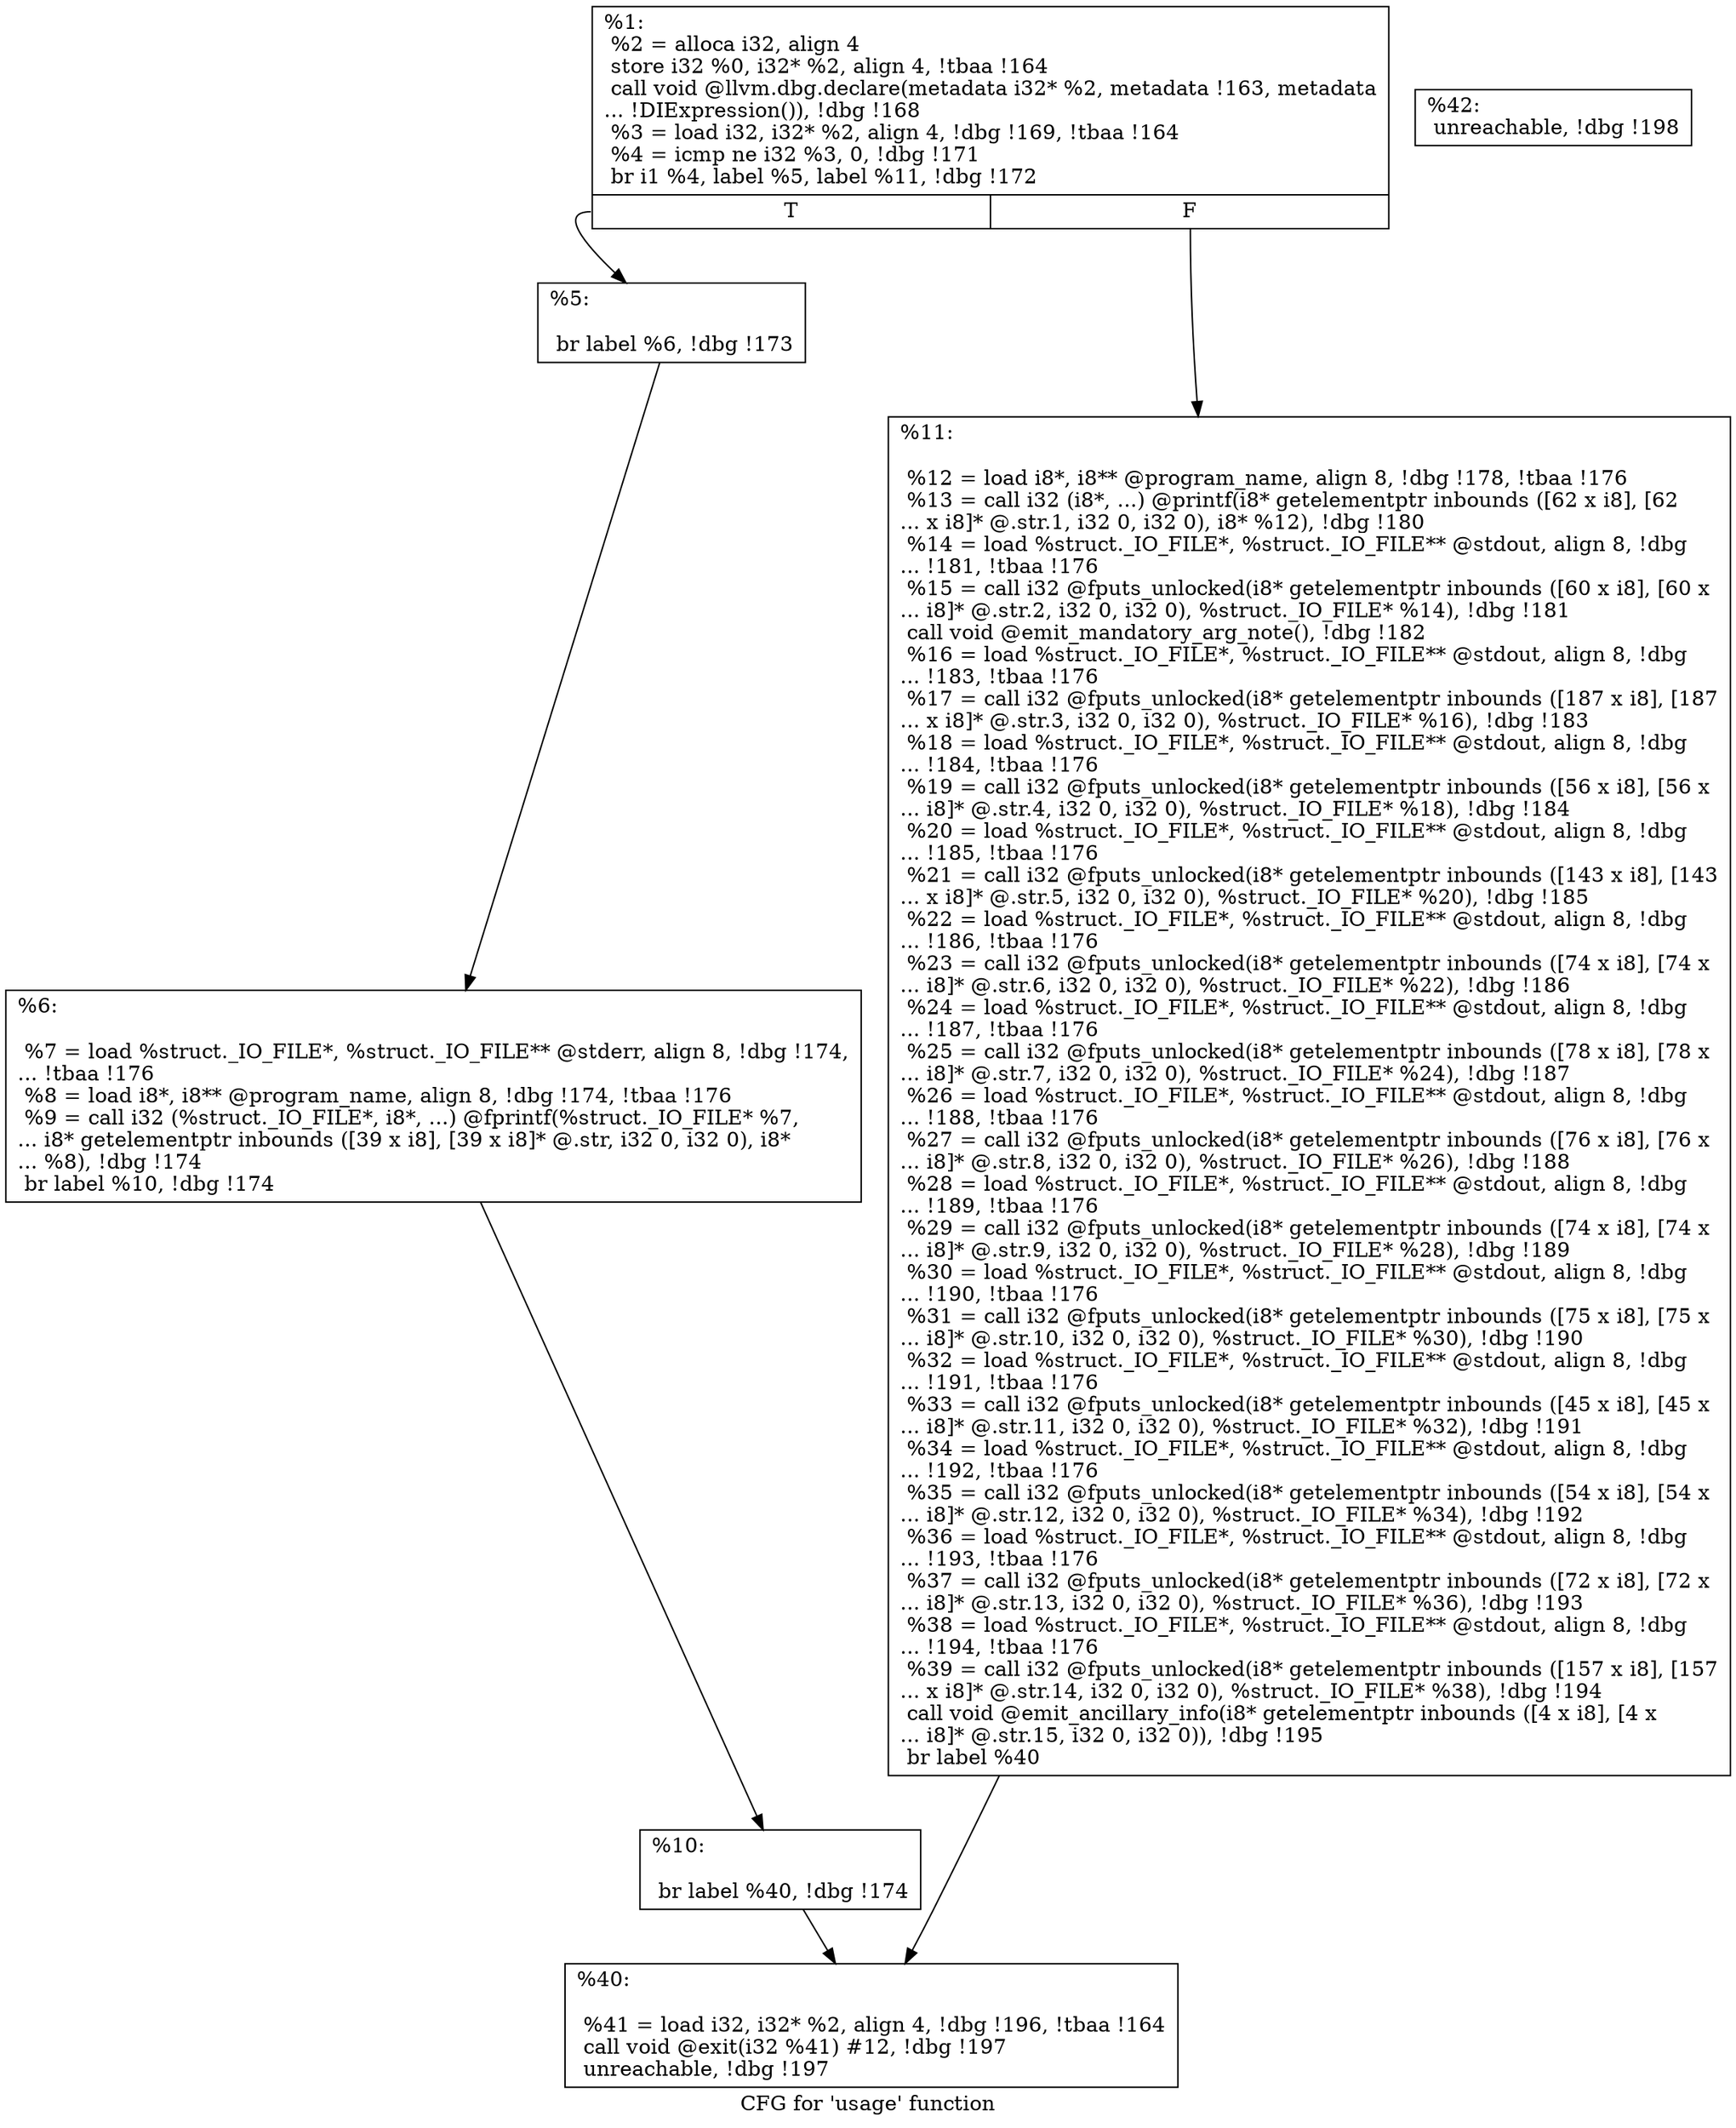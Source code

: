 digraph "CFG for 'usage' function" {
	label="CFG for 'usage' function";

	Node0x125e3c0 [shape=record,label="{%1:\l  %2 = alloca i32, align 4\l  store i32 %0, i32* %2, align 4, !tbaa !164\l  call void @llvm.dbg.declare(metadata i32* %2, metadata !163, metadata\l... !DIExpression()), !dbg !168\l  %3 = load i32, i32* %2, align 4, !dbg !169, !tbaa !164\l  %4 = icmp ne i32 %3, 0, !dbg !171\l  br i1 %4, label %5, label %11, !dbg !172\l|{<s0>T|<s1>F}}"];
	Node0x125e3c0:s0 -> Node0x1280150;
	Node0x125e3c0:s1 -> Node0x1280240;
	Node0x1280150 [shape=record,label="{%5:\l\l  br label %6, !dbg !173\l}"];
	Node0x1280150 -> Node0x12801a0;
	Node0x12801a0 [shape=record,label="{%6:\l\l  %7 = load %struct._IO_FILE*, %struct._IO_FILE** @stderr, align 8, !dbg !174,\l... !tbaa !176\l  %8 = load i8*, i8** @program_name, align 8, !dbg !174, !tbaa !176\l  %9 = call i32 (%struct._IO_FILE*, i8*, ...) @fprintf(%struct._IO_FILE* %7,\l... i8* getelementptr inbounds ([39 x i8], [39 x i8]* @.str, i32 0, i32 0), i8*\l... %8), !dbg !174\l  br label %10, !dbg !174\l}"];
	Node0x12801a0 -> Node0x12801f0;
	Node0x12801f0 [shape=record,label="{%10:\l\l  br label %40, !dbg !174\l}"];
	Node0x12801f0 -> Node0x1280290;
	Node0x1280240 [shape=record,label="{%11:\l\l  %12 = load i8*, i8** @program_name, align 8, !dbg !178, !tbaa !176\l  %13 = call i32 (i8*, ...) @printf(i8* getelementptr inbounds ([62 x i8], [62\l... x i8]* @.str.1, i32 0, i32 0), i8* %12), !dbg !180\l  %14 = load %struct._IO_FILE*, %struct._IO_FILE** @stdout, align 8, !dbg\l... !181, !tbaa !176\l  %15 = call i32 @fputs_unlocked(i8* getelementptr inbounds ([60 x i8], [60 x\l... i8]* @.str.2, i32 0, i32 0), %struct._IO_FILE* %14), !dbg !181\l  call void @emit_mandatory_arg_note(), !dbg !182\l  %16 = load %struct._IO_FILE*, %struct._IO_FILE** @stdout, align 8, !dbg\l... !183, !tbaa !176\l  %17 = call i32 @fputs_unlocked(i8* getelementptr inbounds ([187 x i8], [187\l... x i8]* @.str.3, i32 0, i32 0), %struct._IO_FILE* %16), !dbg !183\l  %18 = load %struct._IO_FILE*, %struct._IO_FILE** @stdout, align 8, !dbg\l... !184, !tbaa !176\l  %19 = call i32 @fputs_unlocked(i8* getelementptr inbounds ([56 x i8], [56 x\l... i8]* @.str.4, i32 0, i32 0), %struct._IO_FILE* %18), !dbg !184\l  %20 = load %struct._IO_FILE*, %struct._IO_FILE** @stdout, align 8, !dbg\l... !185, !tbaa !176\l  %21 = call i32 @fputs_unlocked(i8* getelementptr inbounds ([143 x i8], [143\l... x i8]* @.str.5, i32 0, i32 0), %struct._IO_FILE* %20), !dbg !185\l  %22 = load %struct._IO_FILE*, %struct._IO_FILE** @stdout, align 8, !dbg\l... !186, !tbaa !176\l  %23 = call i32 @fputs_unlocked(i8* getelementptr inbounds ([74 x i8], [74 x\l... i8]* @.str.6, i32 0, i32 0), %struct._IO_FILE* %22), !dbg !186\l  %24 = load %struct._IO_FILE*, %struct._IO_FILE** @stdout, align 8, !dbg\l... !187, !tbaa !176\l  %25 = call i32 @fputs_unlocked(i8* getelementptr inbounds ([78 x i8], [78 x\l... i8]* @.str.7, i32 0, i32 0), %struct._IO_FILE* %24), !dbg !187\l  %26 = load %struct._IO_FILE*, %struct._IO_FILE** @stdout, align 8, !dbg\l... !188, !tbaa !176\l  %27 = call i32 @fputs_unlocked(i8* getelementptr inbounds ([76 x i8], [76 x\l... i8]* @.str.8, i32 0, i32 0), %struct._IO_FILE* %26), !dbg !188\l  %28 = load %struct._IO_FILE*, %struct._IO_FILE** @stdout, align 8, !dbg\l... !189, !tbaa !176\l  %29 = call i32 @fputs_unlocked(i8* getelementptr inbounds ([74 x i8], [74 x\l... i8]* @.str.9, i32 0, i32 0), %struct._IO_FILE* %28), !dbg !189\l  %30 = load %struct._IO_FILE*, %struct._IO_FILE** @stdout, align 8, !dbg\l... !190, !tbaa !176\l  %31 = call i32 @fputs_unlocked(i8* getelementptr inbounds ([75 x i8], [75 x\l... i8]* @.str.10, i32 0, i32 0), %struct._IO_FILE* %30), !dbg !190\l  %32 = load %struct._IO_FILE*, %struct._IO_FILE** @stdout, align 8, !dbg\l... !191, !tbaa !176\l  %33 = call i32 @fputs_unlocked(i8* getelementptr inbounds ([45 x i8], [45 x\l... i8]* @.str.11, i32 0, i32 0), %struct._IO_FILE* %32), !dbg !191\l  %34 = load %struct._IO_FILE*, %struct._IO_FILE** @stdout, align 8, !dbg\l... !192, !tbaa !176\l  %35 = call i32 @fputs_unlocked(i8* getelementptr inbounds ([54 x i8], [54 x\l... i8]* @.str.12, i32 0, i32 0), %struct._IO_FILE* %34), !dbg !192\l  %36 = load %struct._IO_FILE*, %struct._IO_FILE** @stdout, align 8, !dbg\l... !193, !tbaa !176\l  %37 = call i32 @fputs_unlocked(i8* getelementptr inbounds ([72 x i8], [72 x\l... i8]* @.str.13, i32 0, i32 0), %struct._IO_FILE* %36), !dbg !193\l  %38 = load %struct._IO_FILE*, %struct._IO_FILE** @stdout, align 8, !dbg\l... !194, !tbaa !176\l  %39 = call i32 @fputs_unlocked(i8* getelementptr inbounds ([157 x i8], [157\l... x i8]* @.str.14, i32 0, i32 0), %struct._IO_FILE* %38), !dbg !194\l  call void @emit_ancillary_info(i8* getelementptr inbounds ([4 x i8], [4 x\l... i8]* @.str.15, i32 0, i32 0)), !dbg !195\l  br label %40\l}"];
	Node0x1280240 -> Node0x1280290;
	Node0x1280290 [shape=record,label="{%40:\l\l  %41 = load i32, i32* %2, align 4, !dbg !196, !tbaa !164\l  call void @exit(i32 %41) #12, !dbg !197\l  unreachable, !dbg !197\l}"];
	Node0x12802e0 [shape=record,label="{%42:                                                  \l  unreachable, !dbg !198\l}"];
}
